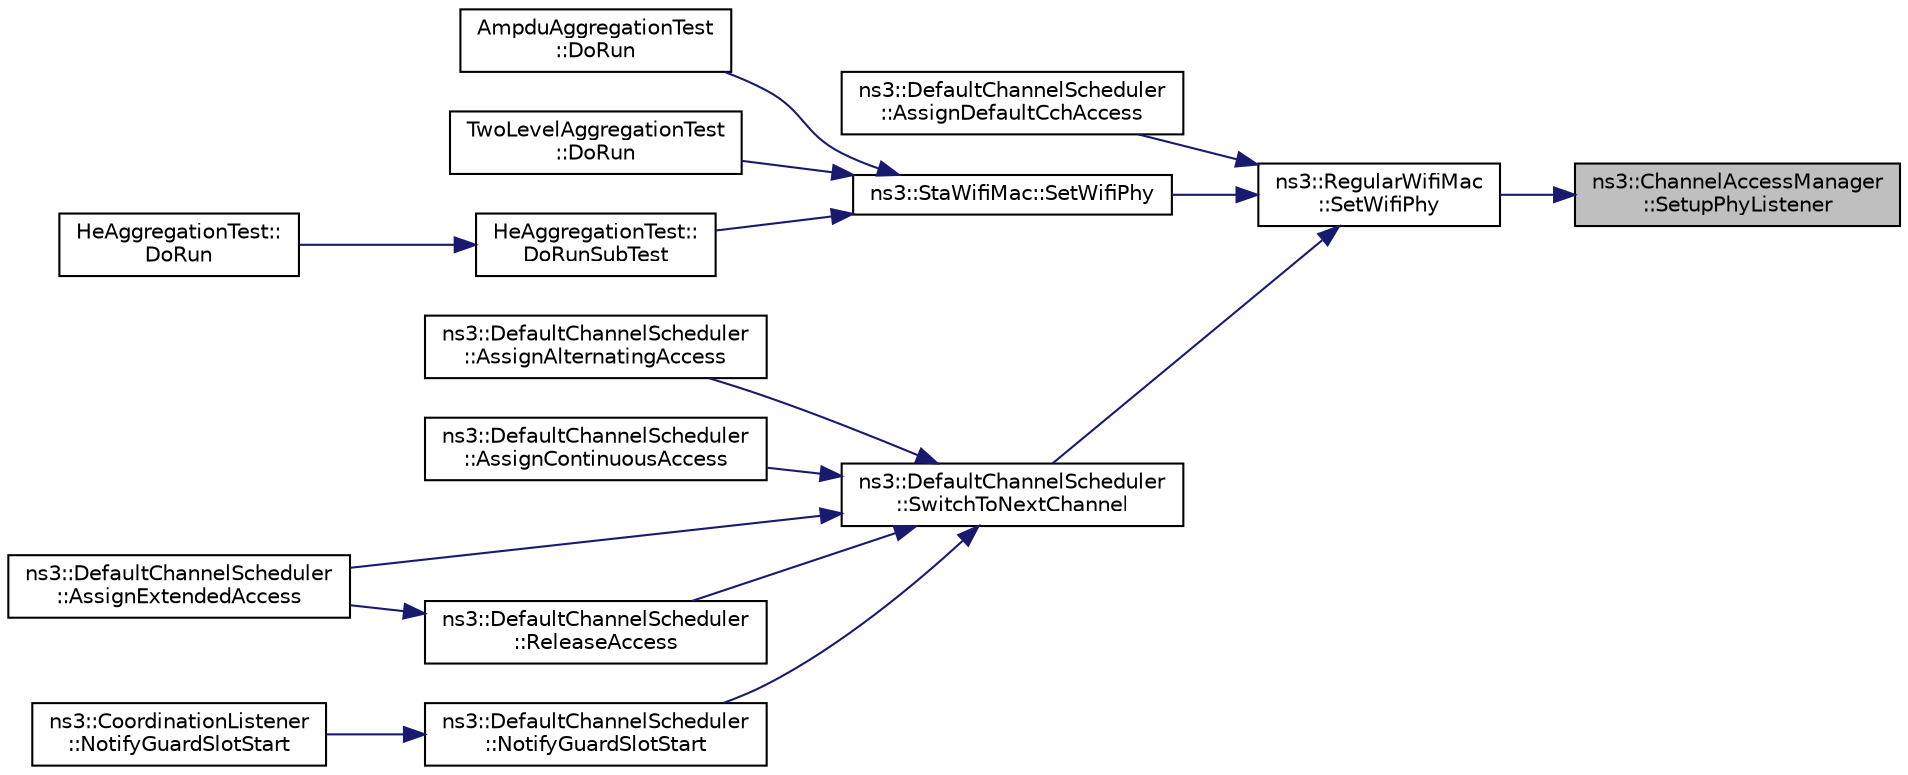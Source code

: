 digraph "ns3::ChannelAccessManager::SetupPhyListener"
{
 // LATEX_PDF_SIZE
  edge [fontname="Helvetica",fontsize="10",labelfontname="Helvetica",labelfontsize="10"];
  node [fontname="Helvetica",fontsize="10",shape=record];
  rankdir="RL";
  Node1 [label="ns3::ChannelAccessManager\l::SetupPhyListener",height=0.2,width=0.4,color="black", fillcolor="grey75", style="filled", fontcolor="black",tooltip="Set up listener for PHY events."];
  Node1 -> Node2 [dir="back",color="midnightblue",fontsize="10",style="solid",fontname="Helvetica"];
  Node2 [label="ns3::RegularWifiMac\l::SetWifiPhy",height=0.2,width=0.4,color="black", fillcolor="white", style="filled",URL="$classns3_1_1_regular_wifi_mac.html#afac2ce0fb1181ff8f87a4972c41fe2df",tooltip=" "];
  Node2 -> Node3 [dir="back",color="midnightblue",fontsize="10",style="solid",fontname="Helvetica"];
  Node3 [label="ns3::DefaultChannelScheduler\l::AssignDefaultCchAccess",height=0.2,width=0.4,color="black", fillcolor="white", style="filled",URL="$classns3_1_1_default_channel_scheduler.html#a04e74683a8fce5f193b3c1f948c73bb9",tooltip="This method will assign default CCH access for CCH."];
  Node2 -> Node4 [dir="back",color="midnightblue",fontsize="10",style="solid",fontname="Helvetica"];
  Node4 [label="ns3::StaWifiMac::SetWifiPhy",height=0.2,width=0.4,color="black", fillcolor="white", style="filled",URL="$classns3_1_1_sta_wifi_mac.html#a260031171ef7fb30b9fa9163b6aec455",tooltip=" "];
  Node4 -> Node5 [dir="back",color="midnightblue",fontsize="10",style="solid",fontname="Helvetica"];
  Node5 [label="AmpduAggregationTest\l::DoRun",height=0.2,width=0.4,color="black", fillcolor="white", style="filled",URL="$class_ampdu_aggregation_test.html#a7414dc8d4dd982ab4c1eaadb5b2c693d",tooltip="Implementation to actually run this TestCase."];
  Node4 -> Node6 [dir="back",color="midnightblue",fontsize="10",style="solid",fontname="Helvetica"];
  Node6 [label="TwoLevelAggregationTest\l::DoRun",height=0.2,width=0.4,color="black", fillcolor="white", style="filled",URL="$class_two_level_aggregation_test.html#a40c6f5f8be6c48673d0bfd218d95afe0",tooltip="Implementation to actually run this TestCase."];
  Node4 -> Node7 [dir="back",color="midnightblue",fontsize="10",style="solid",fontname="Helvetica"];
  Node7 [label="HeAggregationTest::\lDoRunSubTest",height=0.2,width=0.4,color="black", fillcolor="white", style="filled",URL="$class_he_aggregation_test.html#a2a6873db3bb78489db82a54591b429f3",tooltip="Run test for a given buffer size."];
  Node7 -> Node8 [dir="back",color="midnightblue",fontsize="10",style="solid",fontname="Helvetica"];
  Node8 [label="HeAggregationTest::\lDoRun",height=0.2,width=0.4,color="black", fillcolor="white", style="filled",URL="$class_he_aggregation_test.html#a064486621a42555204608de0af51006c",tooltip="Implementation to actually run this TestCase."];
  Node2 -> Node9 [dir="back",color="midnightblue",fontsize="10",style="solid",fontname="Helvetica"];
  Node9 [label="ns3::DefaultChannelScheduler\l::SwitchToNextChannel",height=0.2,width=0.4,color="black", fillcolor="white", style="filled",URL="$classns3_1_1_default_channel_scheduler.html#a661fb5bfff90527fa4be59820ccf8bdf",tooltip=" "];
  Node9 -> Node10 [dir="back",color="midnightblue",fontsize="10",style="solid",fontname="Helvetica"];
  Node10 [label="ns3::DefaultChannelScheduler\l::AssignAlternatingAccess",height=0.2,width=0.4,color="black", fillcolor="white", style="filled",URL="$classns3_1_1_default_channel_scheduler.html#a8de51ae89df5a36d8a71f921d87b39ca",tooltip=" "];
  Node9 -> Node11 [dir="back",color="midnightblue",fontsize="10",style="solid",fontname="Helvetica"];
  Node11 [label="ns3::DefaultChannelScheduler\l::AssignContinuousAccess",height=0.2,width=0.4,color="black", fillcolor="white", style="filled",URL="$classns3_1_1_default_channel_scheduler.html#aa693aed997fedf77fdbbb70ba862f887",tooltip=" "];
  Node9 -> Node12 [dir="back",color="midnightblue",fontsize="10",style="solid",fontname="Helvetica"];
  Node12 [label="ns3::DefaultChannelScheduler\l::AssignExtendedAccess",height=0.2,width=0.4,color="black", fillcolor="white", style="filled",URL="$classns3_1_1_default_channel_scheduler.html#ac04d88e86b56d56681145dfb16b7cbeb",tooltip=" "];
  Node9 -> Node13 [dir="back",color="midnightblue",fontsize="10",style="solid",fontname="Helvetica"];
  Node13 [label="ns3::DefaultChannelScheduler\l::NotifyGuardSlotStart",height=0.2,width=0.4,color="black", fillcolor="white", style="filled",URL="$classns3_1_1_default_channel_scheduler.html#a4a5636f25d5a17387bc5b40a094fb92e",tooltip="Notify guard slot start."];
  Node13 -> Node14 [dir="back",color="midnightblue",fontsize="10",style="solid",fontname="Helvetica"];
  Node14 [label="ns3::CoordinationListener\l::NotifyGuardSlotStart",height=0.2,width=0.4,color="black", fillcolor="white", style="filled",URL="$classns3_1_1_coordination_listener.html#aabcf712cd90eee208ce4007298e0e833",tooltip=" "];
  Node9 -> Node15 [dir="back",color="midnightblue",fontsize="10",style="solid",fontname="Helvetica"];
  Node15 [label="ns3::DefaultChannelScheduler\l::ReleaseAccess",height=0.2,width=0.4,color="black", fillcolor="white", style="filled",URL="$classns3_1_1_default_channel_scheduler.html#af9ec39655871dbbc5f07bfe5f326ec53",tooltip=" "];
  Node15 -> Node12 [dir="back",color="midnightblue",fontsize="10",style="solid",fontname="Helvetica"];
}
